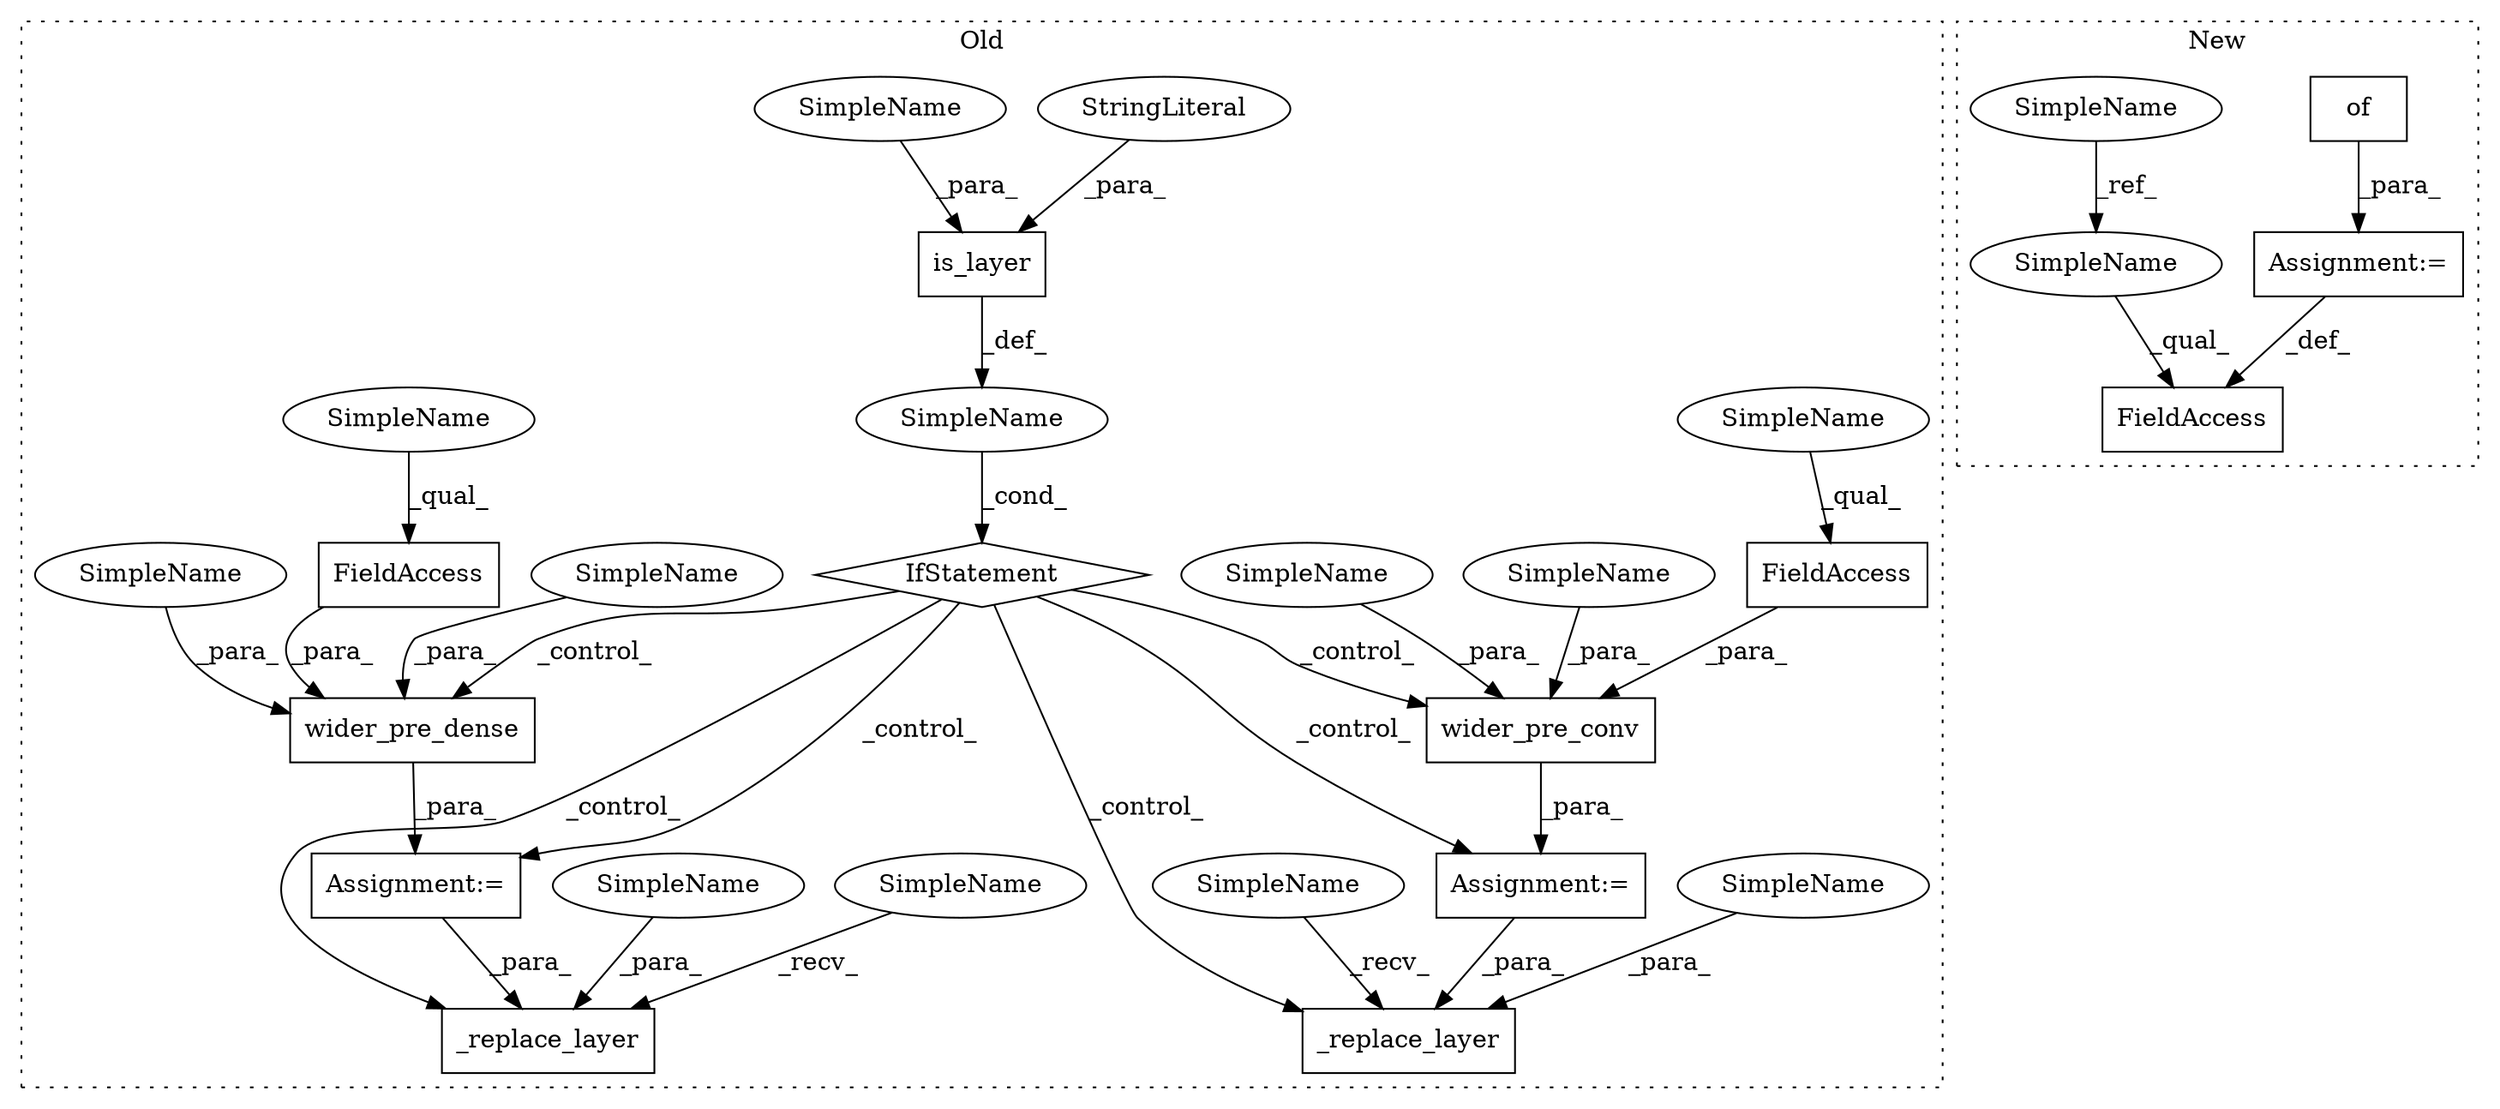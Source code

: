 digraph G {
subgraph cluster0 {
1 [label="_replace_layer" a="32" s="15147,15184" l="15,1" shape="box"];
3 [label="_replace_layer" a="32" s="15276,15313" l="15,1" shape="box"];
6 [label="FieldAccess" a="22" s="15249" l="13" shape="box"];
7 [label="FieldAccess" a="22" s="15120" l="13" shape="box"];
8 [label="is_layer" a="32" s="15043,15068" l="9,1" shape="box"];
9 [label="IfStatement" a="25" s="15039,15069" l="4,2" shape="diamond"];
10 [label="SimpleName" a="42" s="" l="" shape="ellipse"];
11 [label="wider_pre_conv" a="32" s="15089,15133" l="15,1" shape="box"];
12 [label="StringLiteral" a="45" s="15062" l="6" shape="ellipse"];
14 [label="Assignment:=" a="7" s="15088" l="1" shape="box"];
15 [label="Assignment:=" a="7" s="15216" l="1" shape="box"];
16 [label="wider_pre_dense" a="32" s="15217,15262" l="16,1" shape="box"];
17 [label="SimpleName" a="42" s="15162" l="12" shape="ellipse"];
18 [label="SimpleName" a="42" s="15291" l="12" shape="ellipse"];
19 [label="SimpleName" a="42" s="15104" l="9" shape="ellipse"];
20 [label="SimpleName" a="42" s="15233" l="9" shape="ellipse"];
21 [label="SimpleName" a="42" s="15052" l="9" shape="ellipse"];
22 [label="SimpleName" a="42" s="15114" l="5" shape="ellipse"];
23 [label="SimpleName" a="42" s="15243" l="5" shape="ellipse"];
25 [label="SimpleName" a="42" s="15142" l="4" shape="ellipse"];
26 [label="SimpleName" a="42" s="15120" l="4" shape="ellipse"];
27 [label="SimpleName" a="42" s="15249" l="4" shape="ellipse"];
28 [label="SimpleName" a="42" s="15271" l="4" shape="ellipse"];
label = "Old";
style="dotted";
}
subgraph cluster1 {
2 [label="of" a="32" s="12996" l="4" shape="box"];
4 [label="FieldAccess" a="22" s="12983" l="8" shape="box"];
5 [label="SimpleName" a="42" s="12646" l="4" shape="ellipse"];
13 [label="Assignment:=" a="7" s="12991" l="1" shape="box"];
24 [label="SimpleName" a="42" s="12983" l="4" shape="ellipse"];
label = "New";
style="dotted";
}
2 -> 13 [label="_para_"];
5 -> 24 [label="_ref_"];
6 -> 16 [label="_para_"];
7 -> 11 [label="_para_"];
8 -> 10 [label="_def_"];
9 -> 14 [label="_control_"];
9 -> 11 [label="_control_"];
9 -> 3 [label="_control_"];
9 -> 16 [label="_control_"];
9 -> 1 [label="_control_"];
9 -> 15 [label="_control_"];
10 -> 9 [label="_cond_"];
11 -> 14 [label="_para_"];
12 -> 8 [label="_para_"];
13 -> 4 [label="_def_"];
14 -> 1 [label="_para_"];
15 -> 3 [label="_para_"];
16 -> 15 [label="_para_"];
17 -> 1 [label="_para_"];
18 -> 3 [label="_para_"];
19 -> 11 [label="_para_"];
20 -> 16 [label="_para_"];
21 -> 8 [label="_para_"];
22 -> 11 [label="_para_"];
23 -> 16 [label="_para_"];
24 -> 4 [label="_qual_"];
25 -> 1 [label="_recv_"];
26 -> 7 [label="_qual_"];
27 -> 6 [label="_qual_"];
28 -> 3 [label="_recv_"];
}